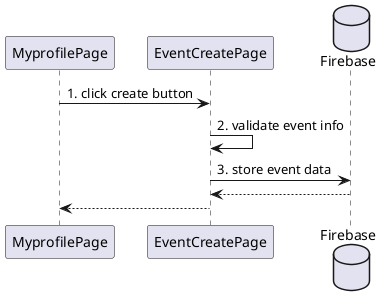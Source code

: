 @startuml seqeunce04

participant "MyprofilePage" as MyProfilePage
participant "EventCreatePage" as EventCreatePage
database "Firebase" as Firebase

MyProfilePage -> EventCreatePage: 1. click create button
EventCreatePage -> EventCreatePage: 2. validate event info
EventCreatePage -> Firebase: 3. store event data
Firebase --> EventCreatePage:
EventCreatePage --> MyProfilePage:


@enduml
